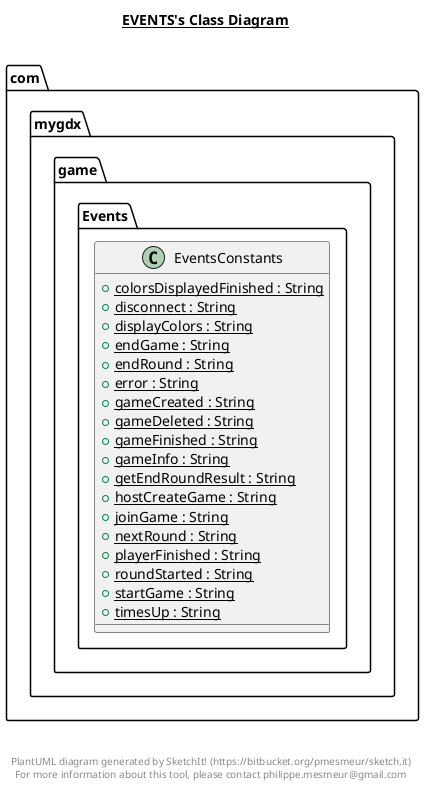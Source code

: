 @startuml

title __EVENTS's Class Diagram__\n

  namespace com.mygdx.game {
    namespace Events {
      class com.mygdx.game.Events.EventsConstants {
          {static} + colorsDisplayedFinished : String
          {static} + disconnect : String
          {static} + displayColors : String
          {static} + endGame : String
          {static} + endRound : String
          {static} + error : String
          {static} + gameCreated : String
          {static} + gameDeleted : String
          {static} + gameFinished : String
          {static} + gameInfo : String
          {static} + getEndRoundResult : String
          {static} + hostCreateGame : String
          {static} + joinGame : String
          {static} + nextRound : String
          {static} + playerFinished : String
          {static} + roundStarted : String
          {static} + startGame : String
          {static} + timesUp : String
      }
    }
  }
  



right footer


PlantUML diagram generated by SketchIt! (https://bitbucket.org/pmesmeur/sketch.it)
For more information about this tool, please contact philippe.mesmeur@gmail.com
endfooter

@enduml
